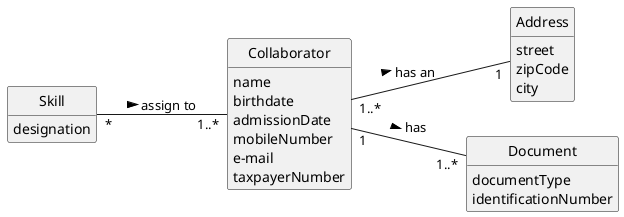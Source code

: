 @startuml
skinparam monochrome true
skinparam packageStyle rectangle
skinparam shadowing false

skinparam classAttributeIconSize 0
left to right direction

hide circle
hide methods


class Skill {
    designation
}

class Collaborator {
    name
    birthdate
    admissionDate
    mobileNumber
    e-mail
    taxpayerNumber
}

'class Person {
'    name
'    birthdate
'    contactMobile
'    email
 '   taxpayerNumber
'}

class Address{
    street
    zipCode
    city
}

class Document{
    documentType
    identificationNumber
}

Collaborator "1..*"--"1" Address: has an >
Collaborator  "1"--"1..*"  Document: has >

Skill "*" -- "1..*" Collaborator : assign to >
@enduml
